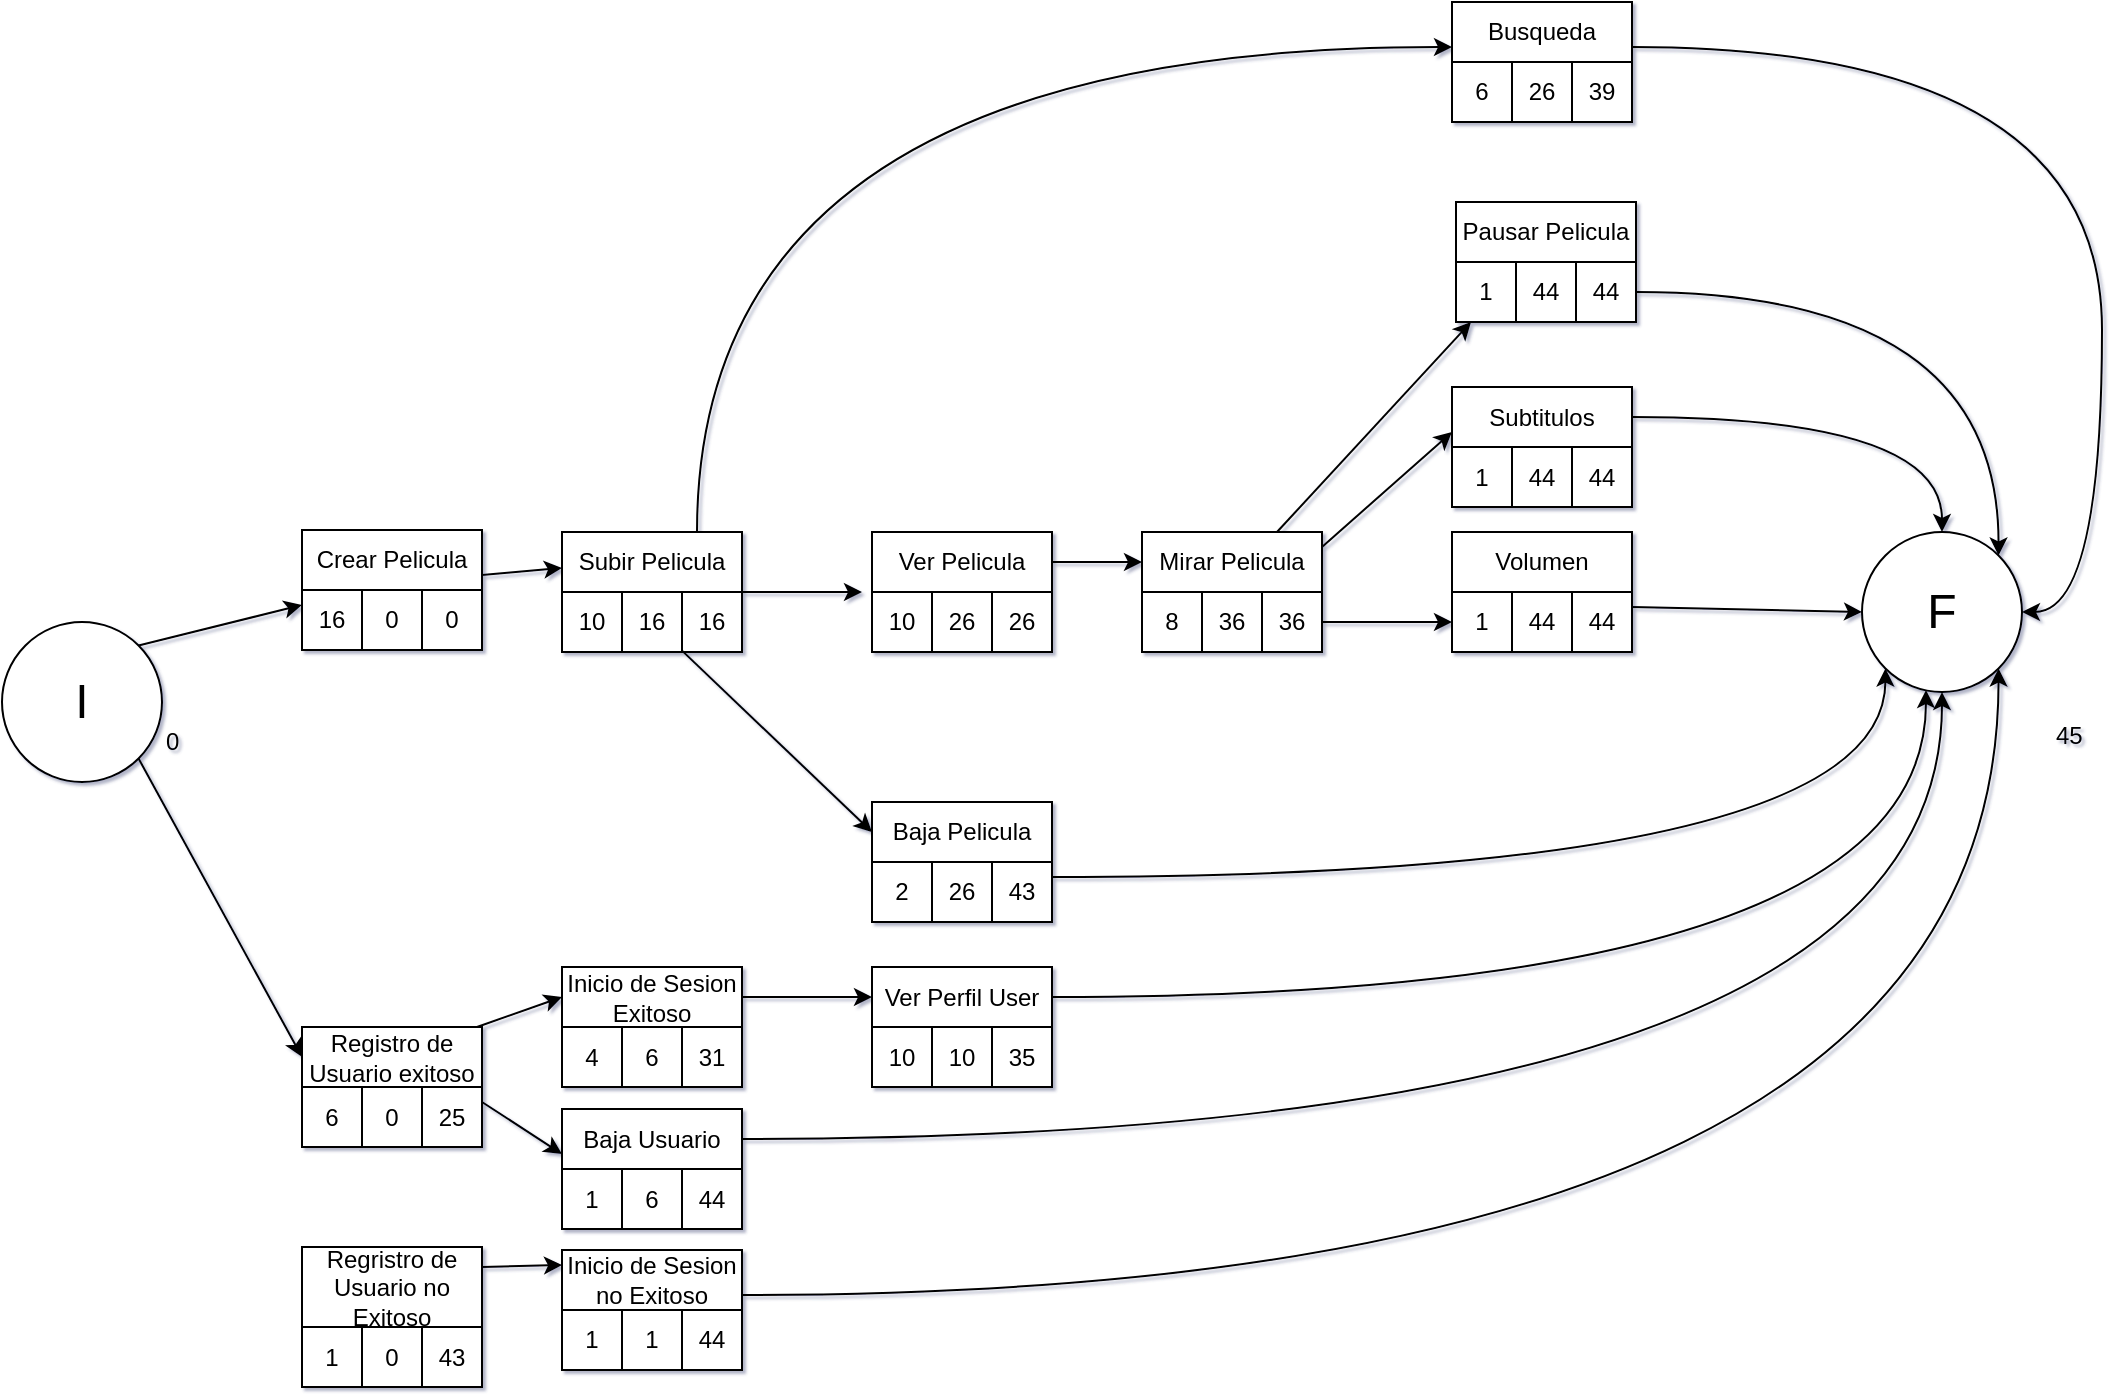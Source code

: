 <mxfile version="10.8.1"><diagram id="vSWg-S8eSD5PcO66gn8v" name="Page-1"><mxGraphModel dx="1193" dy="1876" grid="1" gridSize="10" guides="1" tooltips="1" connect="1" arrows="1" fold="1" page="1" pageScale="1" pageWidth="827" pageHeight="1169" math="0" shadow="1"><root><mxCell id="0"/><mxCell id="1" parent="0"/><mxCell id="hK0nsMkpcSoFmI-ZM8XY-151" style="rounded=0;orthogonalLoop=1;jettySize=auto;html=1;exitX=1;exitY=0;exitDx=0;exitDy=0;entryX=0;entryY=0.25;entryDx=0;entryDy=0;" parent="1" source="hK0nsMkpcSoFmI-ZM8XY-1" target="hK0nsMkpcSoFmI-ZM8XY-116" edge="1"><mxGeometry relative="1" as="geometry"/></mxCell><mxCell id="hK0nsMkpcSoFmI-ZM8XY-152" style="edgeStyle=none;rounded=0;orthogonalLoop=1;jettySize=auto;html=1;exitX=1;exitY=1;exitDx=0;exitDy=0;entryX=0;entryY=0.5;entryDx=0;entryDy=0;" parent="1" source="hK0nsMkpcSoFmI-ZM8XY-1" target="hK0nsMkpcSoFmI-ZM8XY-95" edge="1"><mxGeometry relative="1" as="geometry"/></mxCell><mxCell id="hK0nsMkpcSoFmI-ZM8XY-1" value="&lt;font style=&quot;font-size: 24px&quot;&gt;I&lt;/font&gt;" style="ellipse;whiteSpace=wrap;html=1;aspect=fixed;" parent="1" vertex="1"><mxGeometry x="10" y="240" width="80" height="80" as="geometry"/></mxCell><mxCell id="hK0nsMkpcSoFmI-ZM8XY-66" value="" style="group" parent="1" vertex="1" connectable="0"><mxGeometry x="290" y="195" width="90" height="60" as="geometry"/></mxCell><mxCell id="hK0nsMkpcSoFmI-ZM8XY-2" value="Subir Pelicula" style="rounded=0;whiteSpace=wrap;html=1;" parent="hK0nsMkpcSoFmI-ZM8XY-66" vertex="1"><mxGeometry width="90" height="30" as="geometry"/></mxCell><mxCell id="hK0nsMkpcSoFmI-ZM8XY-3" value="10" style="rounded=0;whiteSpace=wrap;html=1;" parent="hK0nsMkpcSoFmI-ZM8XY-66" vertex="1"><mxGeometry y="30" width="30" height="30" as="geometry"/></mxCell><mxCell id="hK0nsMkpcSoFmI-ZM8XY-4" value="16" style="rounded=0;whiteSpace=wrap;html=1;" parent="hK0nsMkpcSoFmI-ZM8XY-66" vertex="1"><mxGeometry x="30" y="30" width="30" height="30" as="geometry"/></mxCell><mxCell id="hK0nsMkpcSoFmI-ZM8XY-5" value="16" style="rounded=0;whiteSpace=wrap;html=1;" parent="hK0nsMkpcSoFmI-ZM8XY-66" vertex="1"><mxGeometry x="60" y="30" width="30" height="30" as="geometry"/></mxCell><mxCell id="hK0nsMkpcSoFmI-ZM8XY-69" value="" style="group" parent="1" vertex="1" connectable="0"><mxGeometry x="445" y="195" width="90" height="60" as="geometry"/></mxCell><mxCell id="hK0nsMkpcSoFmI-ZM8XY-70" value="Ver Pelicula" style="rounded=0;whiteSpace=wrap;html=1;" parent="hK0nsMkpcSoFmI-ZM8XY-69" vertex="1"><mxGeometry width="90" height="30" as="geometry"/></mxCell><mxCell id="hK0nsMkpcSoFmI-ZM8XY-71" value="10" style="rounded=0;whiteSpace=wrap;html=1;" parent="hK0nsMkpcSoFmI-ZM8XY-69" vertex="1"><mxGeometry y="30" width="30" height="30" as="geometry"/></mxCell><mxCell id="hK0nsMkpcSoFmI-ZM8XY-72" value="26" style="rounded=0;whiteSpace=wrap;html=1;" parent="hK0nsMkpcSoFmI-ZM8XY-69" vertex="1"><mxGeometry x="30" y="30" width="30" height="30" as="geometry"/></mxCell><mxCell id="hK0nsMkpcSoFmI-ZM8XY-73" value="26" style="rounded=0;whiteSpace=wrap;html=1;" parent="hK0nsMkpcSoFmI-ZM8XY-69" vertex="1"><mxGeometry x="60" y="30" width="30" height="30" as="geometry"/></mxCell><mxCell id="hK0nsMkpcSoFmI-ZM8XY-84" value="" style="group" parent="1" vertex="1" connectable="0"><mxGeometry x="737" y="30" width="90" height="60" as="geometry"/></mxCell><mxCell id="hK0nsMkpcSoFmI-ZM8XY-85" value="Pausar Pelicula" style="rounded=0;whiteSpace=wrap;html=1;" parent="hK0nsMkpcSoFmI-ZM8XY-84" vertex="1"><mxGeometry width="90" height="30" as="geometry"/></mxCell><mxCell id="hK0nsMkpcSoFmI-ZM8XY-86" value="1" style="rounded=0;whiteSpace=wrap;html=1;" parent="hK0nsMkpcSoFmI-ZM8XY-84" vertex="1"><mxGeometry y="30" width="30" height="30" as="geometry"/></mxCell><mxCell id="hK0nsMkpcSoFmI-ZM8XY-87" value="44" style="rounded=0;whiteSpace=wrap;html=1;" parent="hK0nsMkpcSoFmI-ZM8XY-84" vertex="1"><mxGeometry x="30" y="30" width="30" height="30" as="geometry"/></mxCell><mxCell id="hK0nsMkpcSoFmI-ZM8XY-88" value="44" style="rounded=0;whiteSpace=wrap;html=1;" parent="hK0nsMkpcSoFmI-ZM8XY-84" vertex="1"><mxGeometry x="60" y="30" width="30" height="30" as="geometry"/></mxCell><mxCell id="hK0nsMkpcSoFmI-ZM8XY-89" value="" style="group" parent="1" vertex="1" connectable="0"><mxGeometry x="580" y="195" width="90" height="60" as="geometry"/></mxCell><mxCell id="hK0nsMkpcSoFmI-ZM8XY-90" value="Mirar Pelicula" style="rounded=0;whiteSpace=wrap;html=1;" parent="hK0nsMkpcSoFmI-ZM8XY-89" vertex="1"><mxGeometry width="90" height="30" as="geometry"/></mxCell><mxCell id="hK0nsMkpcSoFmI-ZM8XY-91" value="8" style="rounded=0;whiteSpace=wrap;html=1;" parent="hK0nsMkpcSoFmI-ZM8XY-89" vertex="1"><mxGeometry y="30" width="30" height="30" as="geometry"/></mxCell><mxCell id="hK0nsMkpcSoFmI-ZM8XY-92" value="36" style="rounded=0;whiteSpace=wrap;html=1;" parent="hK0nsMkpcSoFmI-ZM8XY-89" vertex="1"><mxGeometry x="30" y="30" width="30" height="30" as="geometry"/></mxCell><mxCell id="hK0nsMkpcSoFmI-ZM8XY-93" value="36" style="rounded=0;whiteSpace=wrap;html=1;" parent="hK0nsMkpcSoFmI-ZM8XY-89" vertex="1"><mxGeometry x="60" y="30" width="30" height="30" as="geometry"/></mxCell><mxCell id="hK0nsMkpcSoFmI-ZM8XY-94" value="" style="group" parent="1" vertex="1" connectable="0"><mxGeometry x="160" y="442.5" width="90" height="60" as="geometry"/></mxCell><mxCell id="hK0nsMkpcSoFmI-ZM8XY-95" value="Registro de Usuario exitoso" style="rounded=0;whiteSpace=wrap;html=1;" parent="hK0nsMkpcSoFmI-ZM8XY-94" vertex="1"><mxGeometry width="90" height="30" as="geometry"/></mxCell><mxCell id="hK0nsMkpcSoFmI-ZM8XY-96" value="6" style="rounded=0;whiteSpace=wrap;html=1;" parent="hK0nsMkpcSoFmI-ZM8XY-94" vertex="1"><mxGeometry y="30" width="30" height="30" as="geometry"/></mxCell><mxCell id="hK0nsMkpcSoFmI-ZM8XY-97" value="0" style="rounded=0;whiteSpace=wrap;html=1;" parent="hK0nsMkpcSoFmI-ZM8XY-94" vertex="1"><mxGeometry x="30" y="30" width="30" height="30" as="geometry"/></mxCell><mxCell id="hK0nsMkpcSoFmI-ZM8XY-98" value="25" style="rounded=0;whiteSpace=wrap;html=1;" parent="hK0nsMkpcSoFmI-ZM8XY-94" vertex="1"><mxGeometry x="60" y="30" width="30" height="30" as="geometry"/></mxCell><mxCell id="hK0nsMkpcSoFmI-ZM8XY-99" value="" style="group" parent="1" vertex="1" connectable="0"><mxGeometry x="160" y="552.5" width="90" height="70" as="geometry"/></mxCell><mxCell id="hK0nsMkpcSoFmI-ZM8XY-100" value="Regristro de Usuario no Exitoso" style="rounded=0;whiteSpace=wrap;html=1;" parent="hK0nsMkpcSoFmI-ZM8XY-99" vertex="1"><mxGeometry width="90" height="40" as="geometry"/></mxCell><mxCell id="hK0nsMkpcSoFmI-ZM8XY-101" value="1" style="rounded=0;whiteSpace=wrap;html=1;" parent="hK0nsMkpcSoFmI-ZM8XY-99" vertex="1"><mxGeometry y="40" width="30" height="30" as="geometry"/></mxCell><mxCell id="hK0nsMkpcSoFmI-ZM8XY-102" value="0" style="rounded=0;whiteSpace=wrap;html=1;" parent="hK0nsMkpcSoFmI-ZM8XY-99" vertex="1"><mxGeometry x="30" y="40" width="30" height="30" as="geometry"/></mxCell><mxCell id="hK0nsMkpcSoFmI-ZM8XY-103" value="43" style="rounded=0;whiteSpace=wrap;html=1;" parent="hK0nsMkpcSoFmI-ZM8XY-99" vertex="1"><mxGeometry x="60" y="40" width="30" height="30" as="geometry"/></mxCell><mxCell id="hK0nsMkpcSoFmI-ZM8XY-104" value="" style="group" parent="1" vertex="1" connectable="0"><mxGeometry x="290" y="554" width="90" height="60" as="geometry"/></mxCell><mxCell id="hK0nsMkpcSoFmI-ZM8XY-105" value="Inicio de Sesion no Exitoso" style="rounded=0;whiteSpace=wrap;html=1;" parent="hK0nsMkpcSoFmI-ZM8XY-104" vertex="1"><mxGeometry width="90" height="30" as="geometry"/></mxCell><mxCell id="hK0nsMkpcSoFmI-ZM8XY-106" value="1" style="rounded=0;whiteSpace=wrap;html=1;" parent="hK0nsMkpcSoFmI-ZM8XY-104" vertex="1"><mxGeometry y="30" width="30" height="30" as="geometry"/></mxCell><mxCell id="hK0nsMkpcSoFmI-ZM8XY-107" value="1" style="rounded=0;whiteSpace=wrap;html=1;" parent="hK0nsMkpcSoFmI-ZM8XY-104" vertex="1"><mxGeometry x="30" y="30" width="30" height="30" as="geometry"/></mxCell><mxCell id="hK0nsMkpcSoFmI-ZM8XY-108" value="44" style="rounded=0;whiteSpace=wrap;html=1;" parent="hK0nsMkpcSoFmI-ZM8XY-104" vertex="1"><mxGeometry x="60" y="30" width="30" height="30" as="geometry"/></mxCell><mxCell id="hK0nsMkpcSoFmI-ZM8XY-109" value="" style="group" parent="1" vertex="1" connectable="0"><mxGeometry x="290" y="412.5" width="90" height="60" as="geometry"/></mxCell><mxCell id="hK0nsMkpcSoFmI-ZM8XY-110" value="Inicio de Sesion Exitoso" style="rounded=0;whiteSpace=wrap;html=1;" parent="hK0nsMkpcSoFmI-ZM8XY-109" vertex="1"><mxGeometry width="90" height="30" as="geometry"/></mxCell><mxCell id="hK0nsMkpcSoFmI-ZM8XY-111" value="4" style="rounded=0;whiteSpace=wrap;html=1;" parent="hK0nsMkpcSoFmI-ZM8XY-109" vertex="1"><mxGeometry y="30" width="30" height="30" as="geometry"/></mxCell><mxCell id="hK0nsMkpcSoFmI-ZM8XY-112" value="6" style="rounded=0;whiteSpace=wrap;html=1;" parent="hK0nsMkpcSoFmI-ZM8XY-109" vertex="1"><mxGeometry x="30" y="30" width="30" height="30" as="geometry"/></mxCell><mxCell id="hK0nsMkpcSoFmI-ZM8XY-113" value="31" style="rounded=0;whiteSpace=wrap;html=1;" parent="hK0nsMkpcSoFmI-ZM8XY-109" vertex="1"><mxGeometry x="60" y="30" width="30" height="30" as="geometry"/></mxCell><mxCell id="hK0nsMkpcSoFmI-ZM8XY-114" value="" style="group" parent="1" vertex="1" connectable="0"><mxGeometry x="160" y="194" width="90" height="60" as="geometry"/></mxCell><mxCell id="hK0nsMkpcSoFmI-ZM8XY-115" value="Crear Pelicula" style="rounded=0;whiteSpace=wrap;html=1;" parent="hK0nsMkpcSoFmI-ZM8XY-114" vertex="1"><mxGeometry width="90" height="30" as="geometry"/></mxCell><mxCell id="hK0nsMkpcSoFmI-ZM8XY-116" value="16" style="rounded=0;whiteSpace=wrap;html=1;" parent="hK0nsMkpcSoFmI-ZM8XY-114" vertex="1"><mxGeometry y="30" width="30" height="30" as="geometry"/></mxCell><mxCell id="hK0nsMkpcSoFmI-ZM8XY-117" value="0" style="rounded=0;whiteSpace=wrap;html=1;" parent="hK0nsMkpcSoFmI-ZM8XY-114" vertex="1"><mxGeometry x="30" y="30" width="30" height="30" as="geometry"/></mxCell><mxCell id="hK0nsMkpcSoFmI-ZM8XY-118" value="0" style="rounded=0;whiteSpace=wrap;html=1;" parent="hK0nsMkpcSoFmI-ZM8XY-114" vertex="1"><mxGeometry x="60" y="30" width="30" height="30" as="geometry"/></mxCell><mxCell id="hK0nsMkpcSoFmI-ZM8XY-119" value="" style="group" parent="1" vertex="1" connectable="0"><mxGeometry x="735" y="-70" width="90" height="60" as="geometry"/></mxCell><mxCell id="hK0nsMkpcSoFmI-ZM8XY-120" value="Busqueda" style="rounded=0;whiteSpace=wrap;html=1;" parent="hK0nsMkpcSoFmI-ZM8XY-119" vertex="1"><mxGeometry width="90" height="30" as="geometry"/></mxCell><mxCell id="hK0nsMkpcSoFmI-ZM8XY-121" value="6" style="rounded=0;whiteSpace=wrap;html=1;" parent="hK0nsMkpcSoFmI-ZM8XY-119" vertex="1"><mxGeometry y="30" width="30" height="30" as="geometry"/></mxCell><mxCell id="hK0nsMkpcSoFmI-ZM8XY-122" value="26" style="rounded=0;whiteSpace=wrap;html=1;" parent="hK0nsMkpcSoFmI-ZM8XY-119" vertex="1"><mxGeometry x="30" y="30" width="30" height="30" as="geometry"/></mxCell><mxCell id="hK0nsMkpcSoFmI-ZM8XY-123" value="39" style="rounded=0;whiteSpace=wrap;html=1;" parent="hK0nsMkpcSoFmI-ZM8XY-119" vertex="1"><mxGeometry x="60" y="30" width="30" height="30" as="geometry"/></mxCell><mxCell id="hK0nsMkpcSoFmI-ZM8XY-124" value="0" style="group" parent="1" vertex="1" connectable="0"><mxGeometry x="445" y="330" width="90" height="60" as="geometry"/></mxCell><mxCell id="hK0nsMkpcSoFmI-ZM8XY-125" value="Baja Pelicula" style="rounded=0;whiteSpace=wrap;html=1;" parent="hK0nsMkpcSoFmI-ZM8XY-124" vertex="1"><mxGeometry width="90" height="30" as="geometry"/></mxCell><mxCell id="hK0nsMkpcSoFmI-ZM8XY-126" value="2" style="rounded=0;whiteSpace=wrap;html=1;" parent="hK0nsMkpcSoFmI-ZM8XY-124" vertex="1"><mxGeometry y="30" width="30" height="30" as="geometry"/></mxCell><mxCell id="hK0nsMkpcSoFmI-ZM8XY-127" value="26" style="rounded=0;whiteSpace=wrap;html=1;" parent="hK0nsMkpcSoFmI-ZM8XY-124" vertex="1"><mxGeometry x="30" y="30" width="30" height="30" as="geometry"/></mxCell><mxCell id="hK0nsMkpcSoFmI-ZM8XY-128" value="43" style="rounded=0;whiteSpace=wrap;html=1;" parent="hK0nsMkpcSoFmI-ZM8XY-124" vertex="1"><mxGeometry x="60" y="30" width="30" height="30" as="geometry"/></mxCell><mxCell id="hK0nsMkpcSoFmI-ZM8XY-129" value="1" style="group" parent="1" vertex="1" connectable="0"><mxGeometry x="290" y="483.5" width="90" height="60" as="geometry"/></mxCell><mxCell id="hK0nsMkpcSoFmI-ZM8XY-130" value="Baja Usuario" style="rounded=0;whiteSpace=wrap;html=1;" parent="hK0nsMkpcSoFmI-ZM8XY-129" vertex="1"><mxGeometry width="90" height="30" as="geometry"/></mxCell><mxCell id="hK0nsMkpcSoFmI-ZM8XY-131" value="1" style="rounded=0;whiteSpace=wrap;html=1;" parent="hK0nsMkpcSoFmI-ZM8XY-129" vertex="1"><mxGeometry y="30" width="30" height="30" as="geometry"/></mxCell><mxCell id="hK0nsMkpcSoFmI-ZM8XY-132" value="6" style="rounded=0;whiteSpace=wrap;html=1;" parent="hK0nsMkpcSoFmI-ZM8XY-129" vertex="1"><mxGeometry x="30" y="30" width="30" height="30" as="geometry"/></mxCell><mxCell id="hK0nsMkpcSoFmI-ZM8XY-133" value="44" style="rounded=0;whiteSpace=wrap;html=1;" parent="hK0nsMkpcSoFmI-ZM8XY-129" vertex="1"><mxGeometry x="60" y="30" width="30" height="30" as="geometry"/></mxCell><mxCell id="hK0nsMkpcSoFmI-ZM8XY-134" value="5" style="group" parent="1" vertex="1" connectable="0"><mxGeometry x="445" y="412.5" width="90" height="60" as="geometry"/></mxCell><mxCell id="hK0nsMkpcSoFmI-ZM8XY-135" value="Ver Perfil User" style="rounded=0;whiteSpace=wrap;html=1;" parent="hK0nsMkpcSoFmI-ZM8XY-134" vertex="1"><mxGeometry width="90" height="30" as="geometry"/></mxCell><mxCell id="hK0nsMkpcSoFmI-ZM8XY-136" value="10" style="rounded=0;whiteSpace=wrap;html=1;" parent="hK0nsMkpcSoFmI-ZM8XY-134" vertex="1"><mxGeometry y="30" width="30" height="30" as="geometry"/></mxCell><mxCell id="hK0nsMkpcSoFmI-ZM8XY-137" value="10" style="rounded=0;whiteSpace=wrap;html=1;" parent="hK0nsMkpcSoFmI-ZM8XY-134" vertex="1"><mxGeometry x="30" y="30" width="30" height="30" as="geometry"/></mxCell><mxCell id="hK0nsMkpcSoFmI-ZM8XY-138" value="35" style="rounded=0;whiteSpace=wrap;html=1;" parent="hK0nsMkpcSoFmI-ZM8XY-134" vertex="1"><mxGeometry x="60" y="30" width="30" height="30" as="geometry"/></mxCell><mxCell id="hK0nsMkpcSoFmI-ZM8XY-140" style="rounded=0;orthogonalLoop=1;jettySize=auto;html=1;exitX=1;exitY=0.25;exitDx=0;exitDy=0;entryX=0;entryY=0.25;entryDx=0;entryDy=0;" parent="1" source="hK0nsMkpcSoFmI-ZM8XY-100" target="hK0nsMkpcSoFmI-ZM8XY-105" edge="1"><mxGeometry relative="1" as="geometry"/></mxCell><mxCell id="hK0nsMkpcSoFmI-ZM8XY-142" style="rounded=0;orthogonalLoop=1;jettySize=auto;html=1;exitX=1;exitY=0.25;exitDx=0;exitDy=0;entryX=0;entryY=0.75;entryDx=0;entryDy=0;" parent="1" source="hK0nsMkpcSoFmI-ZM8XY-98" target="hK0nsMkpcSoFmI-ZM8XY-130" edge="1"><mxGeometry relative="1" as="geometry"/></mxCell><mxCell id="hK0nsMkpcSoFmI-ZM8XY-143" style="rounded=0;orthogonalLoop=1;jettySize=auto;html=1;entryX=0;entryY=0.5;entryDx=0;entryDy=0;" parent="1" source="hK0nsMkpcSoFmI-ZM8XY-95" target="hK0nsMkpcSoFmI-ZM8XY-110" edge="1"><mxGeometry relative="1" as="geometry"/></mxCell><mxCell id="hK0nsMkpcSoFmI-ZM8XY-144" style="edgeStyle=orthogonalEdgeStyle;rounded=0;orthogonalLoop=1;jettySize=auto;html=1;entryX=0;entryY=0.5;entryDx=0;entryDy=0;" parent="1" source="hK0nsMkpcSoFmI-ZM8XY-110" target="hK0nsMkpcSoFmI-ZM8XY-135" edge="1"><mxGeometry relative="1" as="geometry"/></mxCell><mxCell id="hK0nsMkpcSoFmI-ZM8XY-145" value="" style="rounded=0;orthogonalLoop=1;jettySize=auto;html=1;exitX=1;exitY=0.75;exitDx=0;exitDy=0;" parent="1" source="hK0nsMkpcSoFmI-ZM8XY-115" edge="1"><mxGeometry relative="1" as="geometry"><mxPoint x="290" y="213" as="targetPoint"/></mxGeometry></mxCell><mxCell id="hK0nsMkpcSoFmI-ZM8XY-147" style="rounded=0;orthogonalLoop=1;jettySize=auto;html=1;exitX=0.75;exitY=0;exitDx=0;exitDy=0;entryX=0;entryY=0.75;entryDx=0;entryDy=0;edgeStyle=orthogonalEdgeStyle;curved=1;" parent="1" source="hK0nsMkpcSoFmI-ZM8XY-2" target="hK0nsMkpcSoFmI-ZM8XY-120" edge="1"><mxGeometry relative="1" as="geometry"/></mxCell><mxCell id="hK0nsMkpcSoFmI-ZM8XY-148" style="rounded=0;orthogonalLoop=1;jettySize=auto;html=1;exitX=0.75;exitY=0;exitDx=0;exitDy=0;" parent="1" source="hK0nsMkpcSoFmI-ZM8XY-5" edge="1"><mxGeometry relative="1" as="geometry"><mxPoint x="440" y="225" as="targetPoint"/></mxGeometry></mxCell><mxCell id="hK0nsMkpcSoFmI-ZM8XY-150" style="rounded=0;orthogonalLoop=1;jettySize=auto;html=1;entryX=0;entryY=0.5;entryDx=0;entryDy=0;" parent="1" source="hK0nsMkpcSoFmI-ZM8XY-4" target="hK0nsMkpcSoFmI-ZM8XY-125" edge="1"><mxGeometry relative="1" as="geometry"/></mxCell><mxCell id="hK0nsMkpcSoFmI-ZM8XY-153" value="&lt;font style=&quot;font-size: 24px&quot;&gt;F&lt;/font&gt;" style="ellipse;whiteSpace=wrap;html=1;aspect=fixed;" parent="1" vertex="1"><mxGeometry x="940" y="195" width="80" height="80" as="geometry"/></mxCell><mxCell id="hK0nsMkpcSoFmI-ZM8XY-159" style="edgeStyle=orthogonalEdgeStyle;rounded=0;orthogonalLoop=1;jettySize=auto;html=1;exitX=1;exitY=0.25;exitDx=0;exitDy=0;entryX=0;entryY=1;entryDx=0;entryDy=0;curved=1;" parent="1" source="hK0nsMkpcSoFmI-ZM8XY-128" target="hK0nsMkpcSoFmI-ZM8XY-153" edge="1"><mxGeometry relative="1" as="geometry"/></mxCell><mxCell id="hK0nsMkpcSoFmI-ZM8XY-160" style="edgeStyle=orthogonalEdgeStyle;rounded=0;orthogonalLoop=1;jettySize=auto;html=1;exitX=1;exitY=0.5;exitDx=0;exitDy=0;entryX=0.4;entryY=0.988;entryDx=0;entryDy=0;entryPerimeter=0;curved=1;" parent="1" source="hK0nsMkpcSoFmI-ZM8XY-135" target="hK0nsMkpcSoFmI-ZM8XY-153" edge="1"><mxGeometry relative="1" as="geometry"/></mxCell><mxCell id="hK0nsMkpcSoFmI-ZM8XY-161" style="edgeStyle=orthogonalEdgeStyle;rounded=0;orthogonalLoop=1;jettySize=auto;html=1;entryX=0.5;entryY=1;entryDx=0;entryDy=0;curved=1;" parent="1" source="hK0nsMkpcSoFmI-ZM8XY-130" target="hK0nsMkpcSoFmI-ZM8XY-153" edge="1"><mxGeometry relative="1" as="geometry"/></mxCell><mxCell id="hK0nsMkpcSoFmI-ZM8XY-162" style="edgeStyle=orthogonalEdgeStyle;rounded=0;orthogonalLoop=1;jettySize=auto;html=1;exitX=1;exitY=0.75;exitDx=0;exitDy=0;entryX=1;entryY=1;entryDx=0;entryDy=0;curved=1;" parent="1" source="hK0nsMkpcSoFmI-ZM8XY-105" target="hK0nsMkpcSoFmI-ZM8XY-153" edge="1"><mxGeometry relative="1" as="geometry"/></mxCell><mxCell id="hK0nsMkpcSoFmI-ZM8XY-164" value="0" style="text;html=1;resizable=0;points=[];autosize=1;align=left;verticalAlign=top;spacingTop=-4;" parent="1" vertex="1"><mxGeometry x="90" y="290" width="20" height="20" as="geometry"/></mxCell><mxCell id="hK0nsMkpcSoFmI-ZM8XY-169" value="" style="edgeStyle=none;rounded=0;orthogonalLoop=1;jettySize=auto;html=1;" parent="1" source="hK0nsMkpcSoFmI-ZM8XY-70" target="hK0nsMkpcSoFmI-ZM8XY-90" edge="1"><mxGeometry relative="1" as="geometry"/></mxCell><mxCell id="hK0nsMkpcSoFmI-ZM8XY-176" value="" style="group" parent="1" vertex="1" connectable="0"><mxGeometry x="735" y="122.5" width="90" height="60" as="geometry"/></mxCell><mxCell id="hK0nsMkpcSoFmI-ZM8XY-177" value="Subtitulos" style="rounded=0;whiteSpace=wrap;html=1;" parent="hK0nsMkpcSoFmI-ZM8XY-176" vertex="1"><mxGeometry width="90" height="30" as="geometry"/></mxCell><mxCell id="hK0nsMkpcSoFmI-ZM8XY-178" value="1" style="rounded=0;whiteSpace=wrap;html=1;" parent="hK0nsMkpcSoFmI-ZM8XY-176" vertex="1"><mxGeometry y="30" width="30" height="30" as="geometry"/></mxCell><mxCell id="hK0nsMkpcSoFmI-ZM8XY-179" value="44" style="rounded=0;whiteSpace=wrap;html=1;" parent="hK0nsMkpcSoFmI-ZM8XY-176" vertex="1"><mxGeometry x="30" y="30" width="30" height="30" as="geometry"/></mxCell><mxCell id="hK0nsMkpcSoFmI-ZM8XY-180" value="44" style="rounded=0;whiteSpace=wrap;html=1;" parent="hK0nsMkpcSoFmI-ZM8XY-176" vertex="1"><mxGeometry x="60" y="30" width="30" height="30" as="geometry"/></mxCell><mxCell id="hK0nsMkpcSoFmI-ZM8XY-181" value="" style="group" parent="1" vertex="1" connectable="0"><mxGeometry x="735" y="195" width="90" height="60" as="geometry"/></mxCell><mxCell id="hK0nsMkpcSoFmI-ZM8XY-182" value="Volumen" style="rounded=0;whiteSpace=wrap;html=1;" parent="hK0nsMkpcSoFmI-ZM8XY-181" vertex="1"><mxGeometry width="90" height="30" as="geometry"/></mxCell><mxCell id="hK0nsMkpcSoFmI-ZM8XY-183" value="1" style="rounded=0;whiteSpace=wrap;html=1;" parent="hK0nsMkpcSoFmI-ZM8XY-181" vertex="1"><mxGeometry y="30" width="30" height="30" as="geometry"/></mxCell><mxCell id="hK0nsMkpcSoFmI-ZM8XY-184" value="44" style="rounded=0;whiteSpace=wrap;html=1;" parent="hK0nsMkpcSoFmI-ZM8XY-181" vertex="1"><mxGeometry x="30" y="30" width="30" height="30" as="geometry"/></mxCell><mxCell id="hK0nsMkpcSoFmI-ZM8XY-185" value="44" style="rounded=0;whiteSpace=wrap;html=1;" parent="hK0nsMkpcSoFmI-ZM8XY-181" vertex="1"><mxGeometry x="60" y="30" width="30" height="30" as="geometry"/></mxCell><mxCell id="hK0nsMkpcSoFmI-ZM8XY-188" style="edgeStyle=none;rounded=0;orthogonalLoop=1;jettySize=auto;html=1;exitX=1;exitY=0.25;exitDx=0;exitDy=0;entryX=0;entryY=0.75;entryDx=0;entryDy=0;" parent="1" source="hK0nsMkpcSoFmI-ZM8XY-90" target="hK0nsMkpcSoFmI-ZM8XY-177" edge="1"><mxGeometry relative="1" as="geometry"/></mxCell><mxCell id="hK0nsMkpcSoFmI-ZM8XY-189" value="" style="edgeStyle=none;rounded=0;orthogonalLoop=1;jettySize=auto;html=1;" parent="1" source="hK0nsMkpcSoFmI-ZM8XY-93" target="hK0nsMkpcSoFmI-ZM8XY-183" edge="1"><mxGeometry relative="1" as="geometry"/></mxCell><mxCell id="hK0nsMkpcSoFmI-ZM8XY-190" style="edgeStyle=orthogonalEdgeStyle;rounded=0;orthogonalLoop=1;jettySize=auto;html=1;exitX=1;exitY=0.5;exitDx=0;exitDy=0;entryX=0.5;entryY=0;entryDx=0;entryDy=0;curved=1;" parent="1" source="hK0nsMkpcSoFmI-ZM8XY-177" target="hK0nsMkpcSoFmI-ZM8XY-153" edge="1"><mxGeometry relative="1" as="geometry"/></mxCell><mxCell id="hK0nsMkpcSoFmI-ZM8XY-191" style="rounded=0;orthogonalLoop=1;jettySize=auto;html=1;exitX=1;exitY=0.25;exitDx=0;exitDy=0;entryX=0;entryY=0.5;entryDx=0;entryDy=0;" parent="1" source="hK0nsMkpcSoFmI-ZM8XY-185" target="hK0nsMkpcSoFmI-ZM8XY-153" edge="1"><mxGeometry relative="1" as="geometry"><mxPoint x="910" y="238" as="targetPoint"/></mxGeometry></mxCell><mxCell id="hK0nsMkpcSoFmI-ZM8XY-193" style="edgeStyle=none;rounded=0;orthogonalLoop=1;jettySize=auto;html=1;exitX=0.75;exitY=0;exitDx=0;exitDy=0;entryX=0.25;entryY=1;entryDx=0;entryDy=0;" parent="1" source="hK0nsMkpcSoFmI-ZM8XY-90" target="hK0nsMkpcSoFmI-ZM8XY-86" edge="1"><mxGeometry relative="1" as="geometry"><mxPoint x="680" y="150" as="targetPoint"/></mxGeometry></mxCell><mxCell id="hK0nsMkpcSoFmI-ZM8XY-194" style="edgeStyle=orthogonalEdgeStyle;rounded=0;orthogonalLoop=1;jettySize=auto;html=1;entryX=1;entryY=0;entryDx=0;entryDy=0;curved=1;" parent="1" source="hK0nsMkpcSoFmI-ZM8XY-88" target="hK0nsMkpcSoFmI-ZM8XY-153" edge="1"><mxGeometry relative="1" as="geometry"/></mxCell><mxCell id="hK0nsMkpcSoFmI-ZM8XY-195" style="edgeStyle=orthogonalEdgeStyle;rounded=0;orthogonalLoop=1;jettySize=auto;html=1;exitX=1;exitY=0.75;exitDx=0;exitDy=0;entryX=1;entryY=0.5;entryDx=0;entryDy=0;elbow=vertical;curved=1;" parent="1" source="hK0nsMkpcSoFmI-ZM8XY-120" target="hK0nsMkpcSoFmI-ZM8XY-153" edge="1"><mxGeometry relative="1" as="geometry"><Array as="points"><mxPoint x="1060" y="-48"/><mxPoint x="1060" y="235"/></Array></mxGeometry></mxCell><mxCell id="hK0nsMkpcSoFmI-ZM8XY-196" value="45" style="text;html=1;resizable=0;points=[];autosize=1;align=left;verticalAlign=top;spacingTop=-4;" parent="1" vertex="1"><mxGeometry x="1035" y="287" width="30" height="20" as="geometry"/></mxCell></root></mxGraphModel></diagram></mxfile>